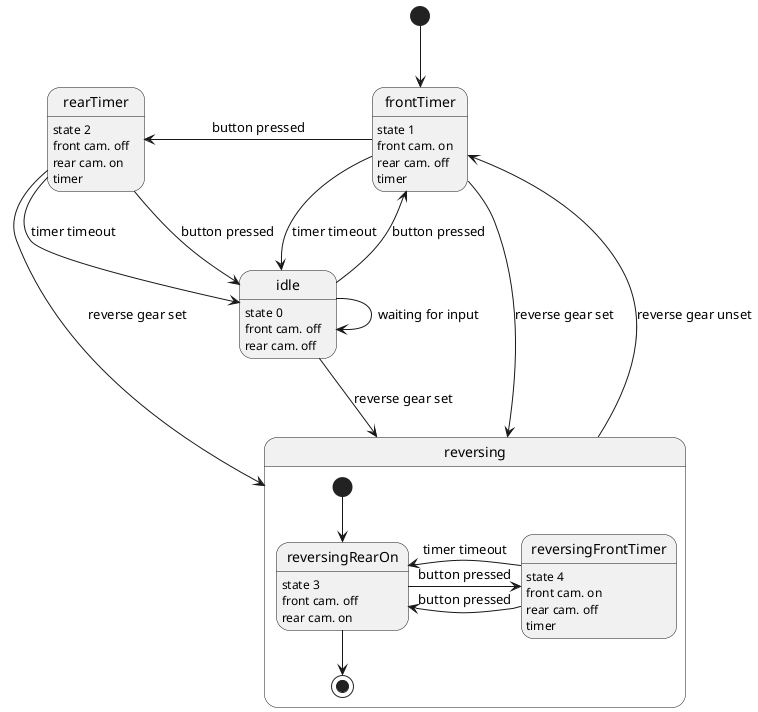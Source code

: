 @startuml

state idle
idle : state 0
idle : front cam. off
idle : rear cam. off

state frontTimer
frontTimer : state 1
frontTimer : front cam. on
frontTimer : rear cam. off
frontTimer : timer

state rearTimer
rearTimer : state 2
rearTimer : front cam. off
rearTimer : rear cam. on
rearTimer : timer

state reversing {
    state reversingRearOn
    reversingRearOn : state 3
    reversingRearOn : front cam. off
    reversingRearOn : rear cam. on

    state reversingFrontTimer
    reversingFrontTimer : state 4
    reversingFrontTimer : front cam. on
    reversingFrontTimer : rear cam. off
    reversingFrontTimer : timer

    [*] --> reversingRearOn
    reversingRearOn -> reversingFrontTimer : button pressed
    reversingFrontTimer -> reversingRearOn : timer timeout
    reversingFrontTimer -> reversingRearOn : button pressed
    reversingRearOn --> [*]
}

[*] --> frontTimer

frontTimer --> idle : timer timeout
frontTimer -left-> rearTimer : button pressed
frontTimer -> reversing : reverse gear set

idle -> idle : waiting for input
idle --> reversing : reverse gear set
idle --> frontTimer : button pressed

rearTimer --> idle : timer timeout
rearTimer --> idle : button pressed
rearTimer --> reversing : reverse gear set


reversing -> frontTimer : reverse gear unset
@enduml